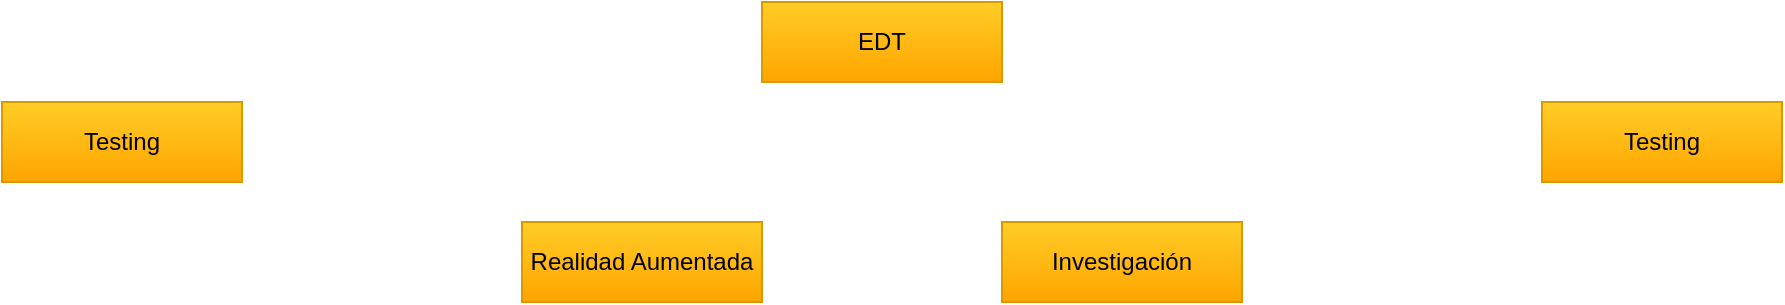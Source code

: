 <mxfile version="24.8.7">
  <diagram name="Página-1" id="QplS9Gc5fctHY8ypAG4U">
    <mxGraphModel dx="1941" dy="600" grid="1" gridSize="10" guides="1" tooltips="1" connect="1" arrows="1" fold="1" page="1" pageScale="1" pageWidth="827" pageHeight="1169" math="0" shadow="0">
      <root>
        <mxCell id="0" />
        <mxCell id="1" parent="0" />
        <mxCell id="LdpsMXCyF87fGuo_lv39-1" value="EDT" style="rounded=0;whiteSpace=wrap;html=1;fillColor=#ffcd28;gradientColor=#ffa500;strokeColor=#d79b00;" vertex="1" parent="1">
          <mxGeometry x="330" y="50" width="120" height="40" as="geometry" />
        </mxCell>
        <mxCell id="LdpsMXCyF87fGuo_lv39-2" value="Testing&lt;span style=&quot;color: rgba(0, 0, 0, 0); font-family: monospace; font-size: 0px; text-align: start; text-wrap-mode: nowrap;&quot;&gt;%3CmxGraphModel%3E%3Croot%3E%3CmxCell%20id%3D%220%22%2F%3E%3CmxCell%20id%3D%221%22%20parent%3D%220%22%2F%3E%3CmxCell%20id%3D%222%22%20value%3D%22EDT%22%20style%3D%22rounded%3D0%3BwhiteSpace%3Dwrap%3Bhtml%3D1%3BfillColor%3D%23ffcd28%3BgradientColor%3D%23ffa500%3BstrokeColor%3D%23d79b00%3B%22%20vertex%3D%221%22%20parent%3D%221%22%3E%3CmxGeometry%20x%3D%22330%22%20y%3D%2250%22%20width%3D%22120%22%20height%3D%2240%22%20as%3D%22geometry%22%2F%3E%3C%2FmxCell%3E%3C%2Froot%3E%3C%2FmxGraphModel%3E&lt;/span&gt;" style="rounded=0;whiteSpace=wrap;html=1;fillColor=#ffcd28;gradientColor=#ffa500;strokeColor=#d79b00;" vertex="1" parent="1">
          <mxGeometry x="-50" y="100" width="120" height="40" as="geometry" />
        </mxCell>
        <mxCell id="LdpsMXCyF87fGuo_lv39-3" value="Realidad Aumentada" style="rounded=0;whiteSpace=wrap;html=1;fillColor=#ffcd28;gradientColor=#ffa500;strokeColor=#d79b00;" vertex="1" parent="1">
          <mxGeometry x="210" y="160" width="120" height="40" as="geometry" />
        </mxCell>
        <mxCell id="LdpsMXCyF87fGuo_lv39-4" value="Investigación" style="rounded=0;whiteSpace=wrap;html=1;fillColor=#ffcd28;gradientColor=#ffa500;strokeColor=#d79b00;" vertex="1" parent="1">
          <mxGeometry x="450" y="160" width="120" height="40" as="geometry" />
        </mxCell>
        <mxCell id="LdpsMXCyF87fGuo_lv39-5" value="Testing&lt;span style=&quot;color: rgba(0, 0, 0, 0); font-family: monospace; font-size: 0px; text-align: start; text-wrap-mode: nowrap;&quot;&gt;%3CmxGraphModel%3E%3Croot%3E%3CmxCell%20id%3D%220%22%2F%3E%3CmxCell%20id%3D%221%22%20parent%3D%220%22%2F%3E%3CmxCell%20id%3D%222%22%20value%3D%22EDT%22%20style%3D%22rounded%3D0%3BwhiteSpace%3Dwrap%3Bhtml%3D1%3BfillColor%3D%23ffcd28%3BgradientColor%3D%23ffa500%3BstrokeColor%3D%23d79b00%3B%22%20vertex%3D%221%22%20parent%3D%221%22%3E%3CmxGeometry%20x%3D%22330%22%20y%3D%2250%22%20width%3D%22120%22%20height%3D%2240%22%20as%3D%22geometry%22%2F%3E%3C%2FmxCell%3E%3C%2Froot%3E%3C%2FmxGraphModel%3E&lt;/span&gt;" style="rounded=0;whiteSpace=wrap;html=1;fillColor=#ffcd28;gradientColor=#ffa500;strokeColor=#d79b00;" vertex="1" parent="1">
          <mxGeometry x="720" y="100" width="120" height="40" as="geometry" />
        </mxCell>
      </root>
    </mxGraphModel>
  </diagram>
</mxfile>
